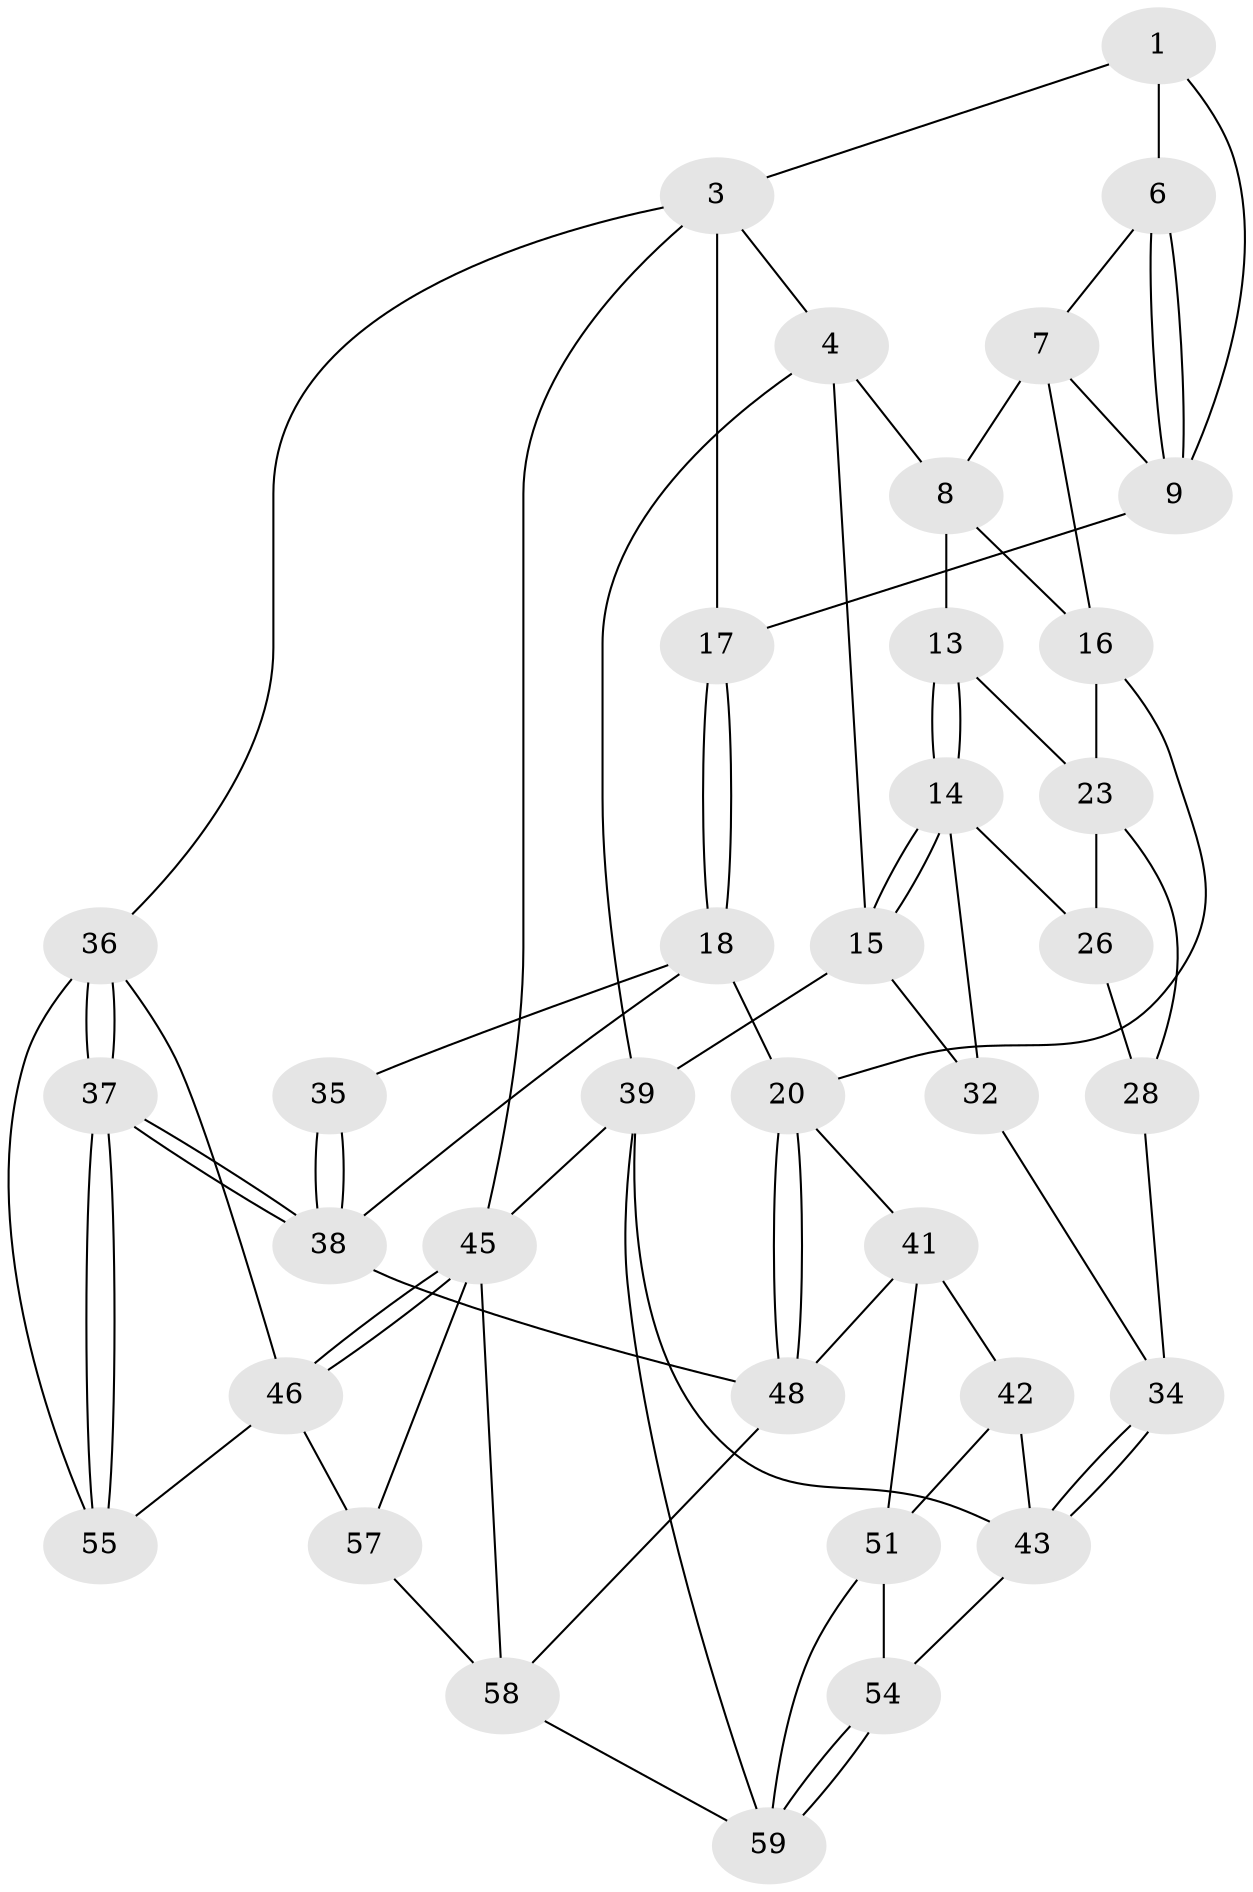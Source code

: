 // original degree distribution, {3: 0.04838709677419355, 5: 0.532258064516129, 4: 0.20967741935483872, 6: 0.20967741935483872}
// Generated by graph-tools (version 1.1) at 2025/11/02/27/25 16:11:55]
// undirected, 36 vertices, 78 edges
graph export_dot {
graph [start="1"]
  node [color=gray90,style=filled];
  1 [pos="+0.6715003659967583+0",super="+2"];
  3 [pos="+1+0",super="+29"];
  4 [pos="+0+0",super="+5"];
  6 [pos="+0.5852063077643735+0.03046931746130296"];
  7 [pos="+0.36095451796978445+0.08955418579316517",super="+10"];
  8 [pos="+0.23321869999213057+0.03171058238358621",super="+12"];
  9 [pos="+0.5436452695502274+0.21072839358122136",super="+11"];
  13 [pos="+0.16966926282363404+0.24858724760346695"];
  14 [pos="+0+0.2063747989243706",super="+25"];
  15 [pos="+0+0.15496566342421636",super="+33"];
  16 [pos="+0.3314143445070108+0.26458818505855625",super="+22"];
  17 [pos="+0.6018098214155261+0.3067371646528918",super="+30"];
  18 [pos="+0.5740030447330632+0.42181721317086995",super="+19"];
  20 [pos="+0.49893700168176225+0.4873340793450209",super="+21"];
  23 [pos="+0.33003877700994066+0.4575922482318042",super="+24"];
  26 [pos="+0.11117937881856627+0.3924211254623098",super="+27"];
  28 [pos="+0.32210228178255634+0.4596462305796247",super="+31"];
  32 [pos="+0+0.5532315552475238"];
  34 [pos="+0.14103052669180727+0.6118853126058993"];
  35 [pos="+0.8338189002676314+0.4427343176024548"];
  36 [pos="+1+0.2627320203172831",super="+47"];
  37 [pos="+0.8262915884266191+0.6585533462679176"];
  38 [pos="+0.7757589533527108+0.6298400717405499",super="+44"];
  39 [pos="+0+0.6441293403997902",super="+40"];
  41 [pos="+0.33366608964626043+0.6399784840526134",super="+49"];
  42 [pos="+0.24652536287740756+0.6564325849681709"];
  43 [pos="+0.15744306156299193+0.6477326917946706",super="+53"];
  45 [pos="+1+1",super="+62"];
  46 [pos="+1+1",super="+56"];
  48 [pos="+0.4284584286673978+0.761762095999302",super="+50"];
  51 [pos="+0.3470786975581818+0.8507829028088467",super="+52"];
  54 [pos="+0.14182413764958093+0.7617770793337153"];
  55 [pos="+0.8337815690589757+0.6663214249189967"];
  57 [pos="+0.7751524943012976+0.8751794369064503"];
  58 [pos="+0.6241037593444623+0.844694949314823",super="+60"];
  59 [pos="+0+1",super="+61"];
  1 -- 6;
  1 -- 3;
  1 -- 9;
  3 -- 4;
  3 -- 45;
  3 -- 17;
  3 -- 36;
  4 -- 15;
  4 -- 8;
  4 -- 39;
  6 -- 7;
  6 -- 9;
  6 -- 9;
  7 -- 8;
  7 -- 16;
  7 -- 9;
  8 -- 16;
  8 -- 13;
  9 -- 17;
  13 -- 14;
  13 -- 14;
  13 -- 23;
  14 -- 15;
  14 -- 15;
  14 -- 32;
  14 -- 26;
  15 -- 32;
  15 -- 39;
  16 -- 23;
  16 -- 20;
  17 -- 18;
  17 -- 18;
  18 -- 35;
  18 -- 20;
  18 -- 38;
  20 -- 48;
  20 -- 48;
  20 -- 41;
  23 -- 28;
  23 -- 26;
  26 -- 28 [weight=2];
  28 -- 34;
  32 -- 34;
  34 -- 43;
  34 -- 43;
  35 -- 38;
  35 -- 38;
  36 -- 37;
  36 -- 37;
  36 -- 46;
  36 -- 55;
  37 -- 38;
  37 -- 38;
  37 -- 55;
  37 -- 55;
  38 -- 48;
  39 -- 59;
  39 -- 45;
  39 -- 43;
  41 -- 42;
  41 -- 48;
  41 -- 51;
  42 -- 43;
  42 -- 51;
  43 -- 54;
  45 -- 46;
  45 -- 46;
  45 -- 57;
  45 -- 58;
  46 -- 57;
  46 -- 55;
  48 -- 58;
  51 -- 54;
  51 -- 59;
  54 -- 59;
  54 -- 59;
  57 -- 58;
  58 -- 59;
}
